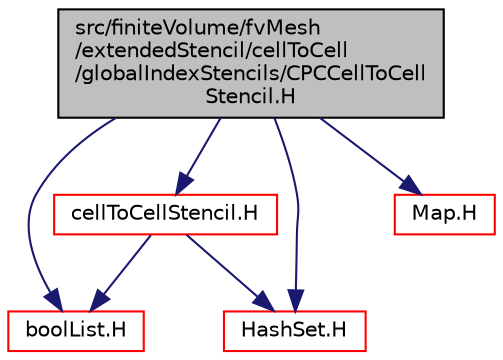digraph "src/finiteVolume/fvMesh/extendedStencil/cellToCell/globalIndexStencils/CPCCellToCellStencil.H"
{
  bgcolor="transparent";
  edge [fontname="Helvetica",fontsize="10",labelfontname="Helvetica",labelfontsize="10"];
  node [fontname="Helvetica",fontsize="10",shape=record];
  Node0 [label="src/finiteVolume/fvMesh\l/extendedStencil/cellToCell\l/globalIndexStencils/CPCCellToCell\lStencil.H",height=0.2,width=0.4,color="black", fillcolor="grey75", style="filled", fontcolor="black"];
  Node0 -> Node1 [color="midnightblue",fontsize="10",style="solid",fontname="Helvetica"];
  Node1 [label="cellToCellStencil.H",height=0.2,width=0.4,color="red",URL="$a03536.html"];
  Node1 -> Node86 [color="midnightblue",fontsize="10",style="solid",fontname="Helvetica"];
  Node86 [label="boolList.H",height=0.2,width=0.4,color="red",URL="$a12920.html"];
  Node1 -> Node87 [color="midnightblue",fontsize="10",style="solid",fontname="Helvetica"];
  Node87 [label="HashSet.H",height=0.2,width=0.4,color="red",URL="$a09173.html"];
  Node0 -> Node86 [color="midnightblue",fontsize="10",style="solid",fontname="Helvetica"];
  Node0 -> Node87 [color="midnightblue",fontsize="10",style="solid",fontname="Helvetica"];
  Node0 -> Node172 [color="midnightblue",fontsize="10",style="solid",fontname="Helvetica"];
  Node172 [label="Map.H",height=0.2,width=0.4,color="red",URL="$a09191.html"];
}
